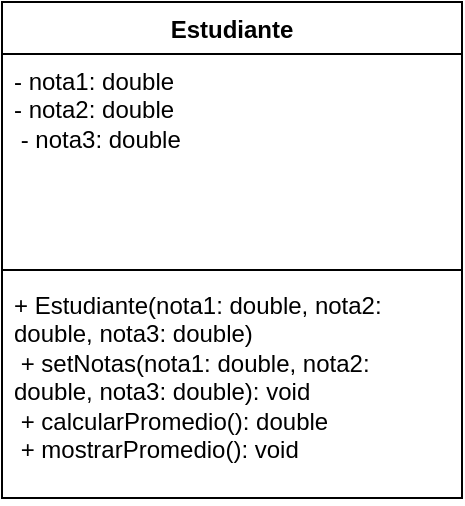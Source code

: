 <mxfile version="24.7.12">
  <diagram name="Página-1" id="LLfRCG8m2pTm137aA5I_">
    <mxGraphModel dx="1073" dy="451" grid="1" gridSize="10" guides="1" tooltips="1" connect="1" arrows="1" fold="1" page="1" pageScale="1" pageWidth="827" pageHeight="1169" math="0" shadow="0">
      <root>
        <mxCell id="0" />
        <mxCell id="1" parent="0" />
        <mxCell id="7dJhV1jAEM1B_3HuC21G-1" value="Estudiante" style="swimlane;fontStyle=1;align=center;verticalAlign=top;childLayout=stackLayout;horizontal=1;startSize=26;horizontalStack=0;resizeParent=1;resizeParentMax=0;resizeLast=0;collapsible=1;marginBottom=0;whiteSpace=wrap;html=1;" vertex="1" parent="1">
          <mxGeometry x="330" y="190" width="230" height="248" as="geometry" />
        </mxCell>
        <mxCell id="7dJhV1jAEM1B_3HuC21G-2" value="- nota1: double&amp;nbsp;&lt;div&gt;- nota2: double&amp;nbsp;&lt;div&gt;&amp;nbsp;- nota3: double&lt;/div&gt;&lt;/div&gt;" style="text;strokeColor=none;fillColor=none;align=left;verticalAlign=top;spacingLeft=4;spacingRight=4;overflow=hidden;rotatable=0;points=[[0,0.5],[1,0.5]];portConstraint=eastwest;whiteSpace=wrap;html=1;" vertex="1" parent="7dJhV1jAEM1B_3HuC21G-1">
          <mxGeometry y="26" width="230" height="104" as="geometry" />
        </mxCell>
        <mxCell id="7dJhV1jAEM1B_3HuC21G-3" value="" style="line;strokeWidth=1;fillColor=none;align=left;verticalAlign=middle;spacingTop=-1;spacingLeft=3;spacingRight=3;rotatable=0;labelPosition=right;points=[];portConstraint=eastwest;strokeColor=inherit;" vertex="1" parent="7dJhV1jAEM1B_3HuC21G-1">
          <mxGeometry y="130" width="230" height="8" as="geometry" />
        </mxCell>
        <mxCell id="7dJhV1jAEM1B_3HuC21G-4" value="+ Estudiante(nota1: double, nota2: double, nota3: double)&amp;nbsp;&lt;div&gt;&amp;nbsp;+ setNotas(nota1: double, nota2: double, nota3: double): void&amp;nbsp;&lt;/div&gt;&lt;div&gt;&amp;nbsp;+ calcularPromedio(): double&amp;nbsp;&lt;br&gt;&amp;nbsp;+ mostrarPromedio(): void &lt;/div&gt;" style="text;strokeColor=none;fillColor=none;align=left;verticalAlign=top;spacingLeft=4;spacingRight=4;overflow=hidden;rotatable=0;points=[[0,0.5],[1,0.5]];portConstraint=eastwest;whiteSpace=wrap;html=1;" vertex="1" parent="7dJhV1jAEM1B_3HuC21G-1">
          <mxGeometry y="138" width="230" height="110" as="geometry" />
        </mxCell>
      </root>
    </mxGraphModel>
  </diagram>
</mxfile>
